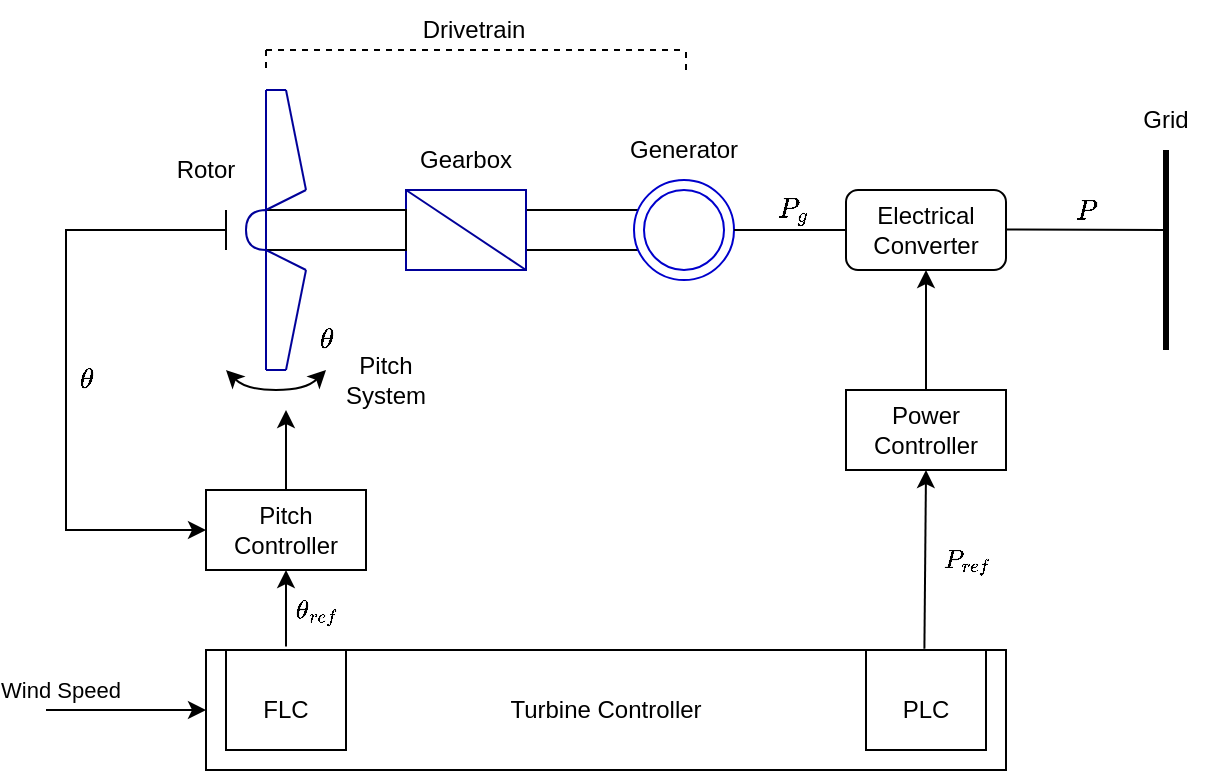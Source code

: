 <mxfile version="20.5.1" type="github">
  <diagram id="a3xZA2T98DMr3OQ_kxMm" name="Page-1">
    <mxGraphModel dx="1181" dy="602" grid="1" gridSize="10" guides="1" tooltips="1" connect="1" arrows="1" fold="1" page="1" pageScale="1" pageWidth="827" pageHeight="1169" math="1" shadow="0">
      <root>
        <mxCell id="0" />
        <mxCell id="1" parent="0" />
        <mxCell id="ugAM1dZhjCBh_IslMjay-27" value="" style="rounded=0;whiteSpace=wrap;html=1;" vertex="1" parent="1">
          <mxGeometry x="360" y="120" width="60" height="20" as="geometry" />
        </mxCell>
        <mxCell id="ugAM1dZhjCBh_IslMjay-1" value="" style="rounded=0;whiteSpace=wrap;html=1;strokeColor=#000099;" vertex="1" parent="1">
          <mxGeometry x="300" y="110" width="60" height="40" as="geometry" />
        </mxCell>
        <mxCell id="ugAM1dZhjCBh_IslMjay-4" value="" style="endArrow=none;html=1;rounded=0;entryX=0;entryY=0;entryDx=0;entryDy=0;exitX=1;exitY=1;exitDx=0;exitDy=0;strokeColor=#000099;" edge="1" parent="1" source="ugAM1dZhjCBh_IslMjay-1" target="ugAM1dZhjCBh_IslMjay-1">
          <mxGeometry width="50" height="50" relative="1" as="geometry">
            <mxPoint x="310" y="230" as="sourcePoint" />
            <mxPoint x="360" y="180" as="targetPoint" />
          </mxGeometry>
        </mxCell>
        <mxCell id="ugAM1dZhjCBh_IslMjay-5" value="Gearbox" style="text;html=1;strokeColor=none;fillColor=none;align=center;verticalAlign=middle;whiteSpace=wrap;rounded=0;" vertex="1" parent="1">
          <mxGeometry x="300" y="80" width="60" height="30" as="geometry" />
        </mxCell>
        <mxCell id="ugAM1dZhjCBh_IslMjay-7" value="" style="ellipse;whiteSpace=wrap;html=1;aspect=fixed;strokeColor=#0000CC;" vertex="1" parent="1">
          <mxGeometry x="414" y="105" width="50" height="50" as="geometry" />
        </mxCell>
        <mxCell id="ugAM1dZhjCBh_IslMjay-6" value="" style="ellipse;whiteSpace=wrap;html=1;aspect=fixed;strokeColor=#0000CC;" vertex="1" parent="1">
          <mxGeometry x="419" y="110" width="40" height="40" as="geometry" />
        </mxCell>
        <mxCell id="ugAM1dZhjCBh_IslMjay-9" value="Power Controller" style="rounded=0;whiteSpace=wrap;html=1;" vertex="1" parent="1">
          <mxGeometry x="520" y="210" width="80" height="40" as="geometry" />
        </mxCell>
        <mxCell id="ugAM1dZhjCBh_IslMjay-11" value="" style="rounded=0;whiteSpace=wrap;html=1;" vertex="1" parent="1">
          <mxGeometry x="230" y="120" width="70" height="20" as="geometry" />
        </mxCell>
        <mxCell id="ugAM1dZhjCBh_IslMjay-12" value="" style="shape=or;whiteSpace=wrap;html=1;rotation=-180;strokeColor=#000099;" vertex="1" parent="1">
          <mxGeometry x="220" y="120" width="10" height="20" as="geometry" />
        </mxCell>
        <mxCell id="ugAM1dZhjCBh_IslMjay-28" value="Turbine Controller" style="rounded=0;whiteSpace=wrap;html=1;" vertex="1" parent="1">
          <mxGeometry x="200" y="340" width="400" height="60" as="geometry" />
        </mxCell>
        <mxCell id="ugAM1dZhjCBh_IslMjay-29" value="" style="endArrow=none;html=1;rounded=0;strokeWidth=3;" edge="1" parent="1">
          <mxGeometry width="50" height="50" relative="1" as="geometry">
            <mxPoint x="680" y="190" as="sourcePoint" />
            <mxPoint x="680" y="90" as="targetPoint" />
          </mxGeometry>
        </mxCell>
        <mxCell id="ugAM1dZhjCBh_IslMjay-30" value="Grid" style="text;html=1;strokeColor=none;fillColor=none;align=center;verticalAlign=middle;whiteSpace=wrap;rounded=0;" vertex="1" parent="1">
          <mxGeometry x="650" y="60" width="60" height="30" as="geometry" />
        </mxCell>
        <mxCell id="ugAM1dZhjCBh_IslMjay-31" value="" style="rounded=1;whiteSpace=wrap;html=1;" vertex="1" parent="1">
          <mxGeometry x="520" y="110" width="80" height="40" as="geometry" />
        </mxCell>
        <mxCell id="ugAM1dZhjCBh_IslMjay-32" value="" style="endArrow=none;html=1;rounded=0;strokeWidth=1;entryX=1;entryY=0.5;entryDx=0;entryDy=0;exitX=0;exitY=0.5;exitDx=0;exitDy=0;" edge="1" parent="1" source="ugAM1dZhjCBh_IslMjay-31" target="ugAM1dZhjCBh_IslMjay-7">
          <mxGeometry width="50" height="50" relative="1" as="geometry">
            <mxPoint x="440" y="270" as="sourcePoint" />
            <mxPoint x="490" y="220" as="targetPoint" />
          </mxGeometry>
        </mxCell>
        <mxCell id="ugAM1dZhjCBh_IslMjay-33" value="" style="endArrow=none;html=1;rounded=0;strokeWidth=1;entryX=1;entryY=0.5;entryDx=0;entryDy=0;" edge="1" parent="1">
          <mxGeometry width="50" height="50" relative="1" as="geometry">
            <mxPoint x="680" y="130" as="sourcePoint" />
            <mxPoint x="600.0" y="129.71" as="targetPoint" />
          </mxGeometry>
        </mxCell>
        <mxCell id="ugAM1dZhjCBh_IslMjay-34" value="Generator" style="text;html=1;strokeColor=none;fillColor=none;align=center;verticalAlign=middle;whiteSpace=wrap;rounded=0;" vertex="1" parent="1">
          <mxGeometry x="409" y="75" width="60" height="30" as="geometry" />
        </mxCell>
        <mxCell id="ugAM1dZhjCBh_IslMjay-35" value="Electrical Converter" style="text;html=1;strokeColor=none;fillColor=none;align=center;verticalAlign=middle;whiteSpace=wrap;rounded=0;" vertex="1" parent="1">
          <mxGeometry x="530" y="115" width="60" height="30" as="geometry" />
        </mxCell>
        <mxCell id="ugAM1dZhjCBh_IslMjay-36" value="" style="endArrow=classic;html=1;rounded=0;strokeWidth=1;" edge="1" parent="1">
          <mxGeometry width="50" height="50" relative="1" as="geometry">
            <mxPoint x="120" y="370" as="sourcePoint" />
            <mxPoint x="200" y="370" as="targetPoint" />
          </mxGeometry>
        </mxCell>
        <mxCell id="ugAM1dZhjCBh_IslMjay-39" value="Wind Speed" style="edgeLabel;html=1;align=center;verticalAlign=middle;resizable=0;points=[];" vertex="1" connectable="0" parent="ugAM1dZhjCBh_IslMjay-36">
          <mxGeometry x="-0.331" y="2" relative="1" as="geometry">
            <mxPoint x="-20" y="-8" as="offset" />
          </mxGeometry>
        </mxCell>
        <mxCell id="ugAM1dZhjCBh_IslMjay-37" value="" style="endArrow=classic;html=1;rounded=0;strokeWidth=1;entryX=0.5;entryY=1;entryDx=0;entryDy=0;exitX=0.898;exitY=-0.01;exitDx=0;exitDy=0;exitPerimeter=0;" edge="1" parent="1" source="ugAM1dZhjCBh_IslMjay-28" target="ugAM1dZhjCBh_IslMjay-9">
          <mxGeometry width="50" height="50" relative="1" as="geometry">
            <mxPoint x="560" y="320" as="sourcePoint" />
            <mxPoint x="650" y="330" as="targetPoint" />
          </mxGeometry>
        </mxCell>
        <mxCell id="ugAM1dZhjCBh_IslMjay-43" value="$$P_{ref}$$" style="edgeLabel;html=1;align=center;verticalAlign=middle;resizable=0;points=[];" vertex="1" connectable="0" parent="ugAM1dZhjCBh_IslMjay-37">
          <mxGeometry x="-0.004" y="-2" relative="1" as="geometry">
            <mxPoint x="18" as="offset" />
          </mxGeometry>
        </mxCell>
        <mxCell id="ugAM1dZhjCBh_IslMjay-40" value="Pitch Controller" style="rounded=0;whiteSpace=wrap;html=1;" vertex="1" parent="1">
          <mxGeometry x="200" y="260" width="80" height="40" as="geometry" />
        </mxCell>
        <mxCell id="ugAM1dZhjCBh_IslMjay-41" value="" style="endArrow=classic;html=1;rounded=0;strokeWidth=1;exitX=0.1;exitY=-0.029;exitDx=0;exitDy=0;exitPerimeter=0;entryX=0.5;entryY=1;entryDx=0;entryDy=0;" edge="1" parent="1" source="ugAM1dZhjCBh_IslMjay-28" target="ugAM1dZhjCBh_IslMjay-40">
          <mxGeometry width="50" height="50" relative="1" as="geometry">
            <mxPoint x="200" y="340" as="sourcePoint" />
            <mxPoint x="250" y="290" as="targetPoint" />
          </mxGeometry>
        </mxCell>
        <mxCell id="ugAM1dZhjCBh_IslMjay-45" value="$$\theta_{ref}$$" style="edgeLabel;html=1;align=center;verticalAlign=middle;resizable=0;points=[];" vertex="1" connectable="0" parent="ugAM1dZhjCBh_IslMjay-41">
          <mxGeometry x="-0.077" relative="1" as="geometry">
            <mxPoint x="15" as="offset" />
          </mxGeometry>
        </mxCell>
        <mxCell id="ugAM1dZhjCBh_IslMjay-42" value="" style="endArrow=classic;html=1;rounded=0;strokeWidth=1;entryX=0.5;entryY=1;entryDx=0;entryDy=0;" edge="1" parent="1" target="ugAM1dZhjCBh_IslMjay-31">
          <mxGeometry width="50" height="50" relative="1" as="geometry">
            <mxPoint x="560" y="210" as="sourcePoint" />
            <mxPoint x="610" y="170" as="targetPoint" />
          </mxGeometry>
        </mxCell>
        <mxCell id="ugAM1dZhjCBh_IslMjay-47" value="" style="curved=1;endArrow=classic;html=1;rounded=0;strokeWidth=1;startArrow=classic;startFill=1;" edge="1" parent="1">
          <mxGeometry width="50" height="50" relative="1" as="geometry">
            <mxPoint x="210" y="200" as="sourcePoint" />
            <mxPoint x="260" y="200" as="targetPoint" />
            <Array as="points">
              <mxPoint x="220" y="210" />
              <mxPoint x="250" y="210" />
            </Array>
          </mxGeometry>
        </mxCell>
        <mxCell id="ugAM1dZhjCBh_IslMjay-48" value="" style="endArrow=classic;html=1;rounded=0;strokeWidth=1;exitX=0.5;exitY=0;exitDx=0;exitDy=0;" edge="1" parent="1" source="ugAM1dZhjCBh_IslMjay-40">
          <mxGeometry width="50" height="50" relative="1" as="geometry">
            <mxPoint x="120" y="260" as="sourcePoint" />
            <mxPoint x="240" y="220" as="targetPoint" />
          </mxGeometry>
        </mxCell>
        <mxCell id="ugAM1dZhjCBh_IslMjay-51" value="$$\theta$$" style="text;html=1;align=center;verticalAlign=middle;resizable=0;points=[];autosize=1;strokeColor=none;fillColor=none;" vertex="1" parent="1">
          <mxGeometry x="220" y="170" width="80" height="30" as="geometry" />
        </mxCell>
        <mxCell id="ugAM1dZhjCBh_IslMjay-52" value="Rotor" style="text;html=1;strokeColor=none;fillColor=none;align=center;verticalAlign=middle;whiteSpace=wrap;rounded=0;" vertex="1" parent="1">
          <mxGeometry x="170" y="85" width="60" height="30" as="geometry" />
        </mxCell>
        <mxCell id="ugAM1dZhjCBh_IslMjay-13" value="" style="endArrow=none;html=1;rounded=0;strokeColor=#000099;" edge="1" parent="1">
          <mxGeometry width="50" height="50" relative="1" as="geometry">
            <mxPoint x="230" y="120" as="sourcePoint" />
            <mxPoint x="230" y="60" as="targetPoint" />
          </mxGeometry>
        </mxCell>
        <mxCell id="ugAM1dZhjCBh_IslMjay-14" value="" style="endArrow=none;html=1;rounded=0;strokeColor=#000099;" edge="1" parent="1">
          <mxGeometry width="50" height="50" relative="1" as="geometry">
            <mxPoint x="230" y="60" as="sourcePoint" />
            <mxPoint x="240" y="60" as="targetPoint" />
          </mxGeometry>
        </mxCell>
        <mxCell id="ugAM1dZhjCBh_IslMjay-15" value="" style="endArrow=none;html=1;rounded=0;strokeColor=#000099;" edge="1" parent="1">
          <mxGeometry width="50" height="50" relative="1" as="geometry">
            <mxPoint x="240" y="60" as="sourcePoint" />
            <mxPoint x="250" y="110" as="targetPoint" />
          </mxGeometry>
        </mxCell>
        <mxCell id="ugAM1dZhjCBh_IslMjay-16" value="" style="endArrow=none;html=1;rounded=0;strokeColor=#000099;" edge="1" parent="1">
          <mxGeometry width="50" height="50" relative="1" as="geometry">
            <mxPoint x="230" y="120" as="sourcePoint" />
            <mxPoint x="250" y="110" as="targetPoint" />
          </mxGeometry>
        </mxCell>
        <mxCell id="ugAM1dZhjCBh_IslMjay-23" value="" style="endArrow=none;html=1;rounded=0;strokeColor=#000099;" edge="1" parent="1">
          <mxGeometry width="50" height="50" relative="1" as="geometry">
            <mxPoint x="230" y="140" as="sourcePoint" />
            <mxPoint x="230" y="200" as="targetPoint" />
          </mxGeometry>
        </mxCell>
        <mxCell id="ugAM1dZhjCBh_IslMjay-24" value="" style="endArrow=none;html=1;rounded=0;strokeColor=#000099;" edge="1" parent="1">
          <mxGeometry width="50" height="50" relative="1" as="geometry">
            <mxPoint x="230" y="200" as="sourcePoint" />
            <mxPoint x="240" y="200" as="targetPoint" />
          </mxGeometry>
        </mxCell>
        <mxCell id="ugAM1dZhjCBh_IslMjay-25" value="" style="endArrow=none;html=1;rounded=0;strokeColor=#000099;" edge="1" parent="1">
          <mxGeometry width="50" height="50" relative="1" as="geometry">
            <mxPoint x="240" y="200" as="sourcePoint" />
            <mxPoint x="250" y="150" as="targetPoint" />
          </mxGeometry>
        </mxCell>
        <mxCell id="ugAM1dZhjCBh_IslMjay-26" value="" style="endArrow=none;html=1;rounded=0;strokeColor=#000099;" edge="1" parent="1">
          <mxGeometry width="50" height="50" relative="1" as="geometry">
            <mxPoint x="230" y="140" as="sourcePoint" />
            <mxPoint x="250" y="150" as="targetPoint" />
          </mxGeometry>
        </mxCell>
        <mxCell id="ugAM1dZhjCBh_IslMjay-54" value="Pitch System" style="text;html=1;strokeColor=none;fillColor=none;align=center;verticalAlign=middle;whiteSpace=wrap;rounded=0;fontColor=#000000;" vertex="1" parent="1">
          <mxGeometry x="260" y="190" width="60" height="30" as="geometry" />
        </mxCell>
        <mxCell id="ugAM1dZhjCBh_IslMjay-57" value="" style="rounded=0;whiteSpace=wrap;html=1;strokeColor=#000000;fontColor=#000000;" vertex="1" parent="1">
          <mxGeometry x="210" y="340" width="60" height="50" as="geometry" />
        </mxCell>
        <mxCell id="ugAM1dZhjCBh_IslMjay-55" value="FLC" style="text;html=1;strokeColor=none;fillColor=none;align=center;verticalAlign=middle;whiteSpace=wrap;rounded=0;fontColor=#000000;" vertex="1" parent="1">
          <mxGeometry x="210" y="355" width="60" height="30" as="geometry" />
        </mxCell>
        <mxCell id="ugAM1dZhjCBh_IslMjay-58" value="" style="rounded=0;whiteSpace=wrap;html=1;strokeColor=#000000;fontColor=#000000;" vertex="1" parent="1">
          <mxGeometry x="530" y="340" width="60" height="50" as="geometry" />
        </mxCell>
        <mxCell id="ugAM1dZhjCBh_IslMjay-56" value="PLC" style="text;html=1;strokeColor=none;fillColor=none;align=center;verticalAlign=middle;whiteSpace=wrap;rounded=0;fontColor=#000000;" vertex="1" parent="1">
          <mxGeometry x="530" y="355" width="60" height="30" as="geometry" />
        </mxCell>
        <mxCell id="ugAM1dZhjCBh_IslMjay-59" value="$$P$$" style="text;html=1;strokeColor=none;fillColor=none;align=center;verticalAlign=middle;whiteSpace=wrap;rounded=0;fontColor=#000000;" vertex="1" parent="1">
          <mxGeometry x="610" y="105" width="60" height="30" as="geometry" />
        </mxCell>
        <mxCell id="ugAM1dZhjCBh_IslMjay-60" value="$$P_g$$" style="text;html=1;strokeColor=none;fillColor=none;align=center;verticalAlign=middle;whiteSpace=wrap;rounded=0;fontColor=#000000;" vertex="1" parent="1">
          <mxGeometry x="464" y="105" width="60" height="30" as="geometry" />
        </mxCell>
        <mxCell id="ugAM1dZhjCBh_IslMjay-62" value="" style="endArrow=classic;html=1;rounded=0;strokeColor=#000000;strokeWidth=1;fontColor=#000000;edgeStyle=orthogonalEdgeStyle;entryX=0;entryY=0.5;entryDx=0;entryDy=0;" edge="1" parent="1" target="ugAM1dZhjCBh_IslMjay-40">
          <mxGeometry width="50" height="50" relative="1" as="geometry">
            <mxPoint x="210" y="130" as="sourcePoint" />
            <mxPoint x="180" y="150" as="targetPoint" />
            <Array as="points">
              <mxPoint x="130" y="130" />
              <mxPoint x="130" y="280" />
            </Array>
          </mxGeometry>
        </mxCell>
        <mxCell id="ugAM1dZhjCBh_IslMjay-63" value="" style="endArrow=none;html=1;rounded=0;strokeColor=#000000;strokeWidth=1;fontColor=#000000;" edge="1" parent="1">
          <mxGeometry width="50" height="50" relative="1" as="geometry">
            <mxPoint x="210" y="140" as="sourcePoint" />
            <mxPoint x="210" y="120" as="targetPoint" />
          </mxGeometry>
        </mxCell>
        <mxCell id="ugAM1dZhjCBh_IslMjay-64" value="$$\theta$$" style="text;html=1;align=center;verticalAlign=middle;resizable=0;points=[];autosize=1;strokeColor=none;fillColor=none;" vertex="1" parent="1">
          <mxGeometry x="100" y="190" width="80" height="30" as="geometry" />
        </mxCell>
        <mxCell id="ugAM1dZhjCBh_IslMjay-65" value="" style="endArrow=none;dashed=1;html=1;rounded=0;strokeColor=#000000;strokeWidth=1;fontColor=#000000;" edge="1" parent="1">
          <mxGeometry width="50" height="50" relative="1" as="geometry">
            <mxPoint x="230" y="40" as="sourcePoint" />
            <mxPoint x="440" y="40" as="targetPoint" />
          </mxGeometry>
        </mxCell>
        <mxCell id="ugAM1dZhjCBh_IslMjay-66" value="" style="endArrow=none;dashed=1;html=1;rounded=0;strokeColor=#000000;strokeWidth=1;fontColor=#000000;" edge="1" parent="1">
          <mxGeometry width="50" height="50" relative="1" as="geometry">
            <mxPoint x="440" y="50" as="sourcePoint" />
            <mxPoint x="440" y="40" as="targetPoint" />
          </mxGeometry>
        </mxCell>
        <mxCell id="ugAM1dZhjCBh_IslMjay-67" value="" style="endArrow=none;dashed=1;html=1;rounded=0;strokeColor=#000000;strokeWidth=1;fontColor=#000000;" edge="1" parent="1">
          <mxGeometry width="50" height="50" relative="1" as="geometry">
            <mxPoint x="230" y="40" as="sourcePoint" />
            <mxPoint x="230" y="50" as="targetPoint" />
          </mxGeometry>
        </mxCell>
        <mxCell id="ugAM1dZhjCBh_IslMjay-68" value="Drivetrain" style="text;html=1;strokeColor=none;fillColor=none;align=center;verticalAlign=middle;whiteSpace=wrap;rounded=0;fontColor=#000000;" vertex="1" parent="1">
          <mxGeometry x="304" y="15" width="60" height="30" as="geometry" />
        </mxCell>
      </root>
    </mxGraphModel>
  </diagram>
</mxfile>

